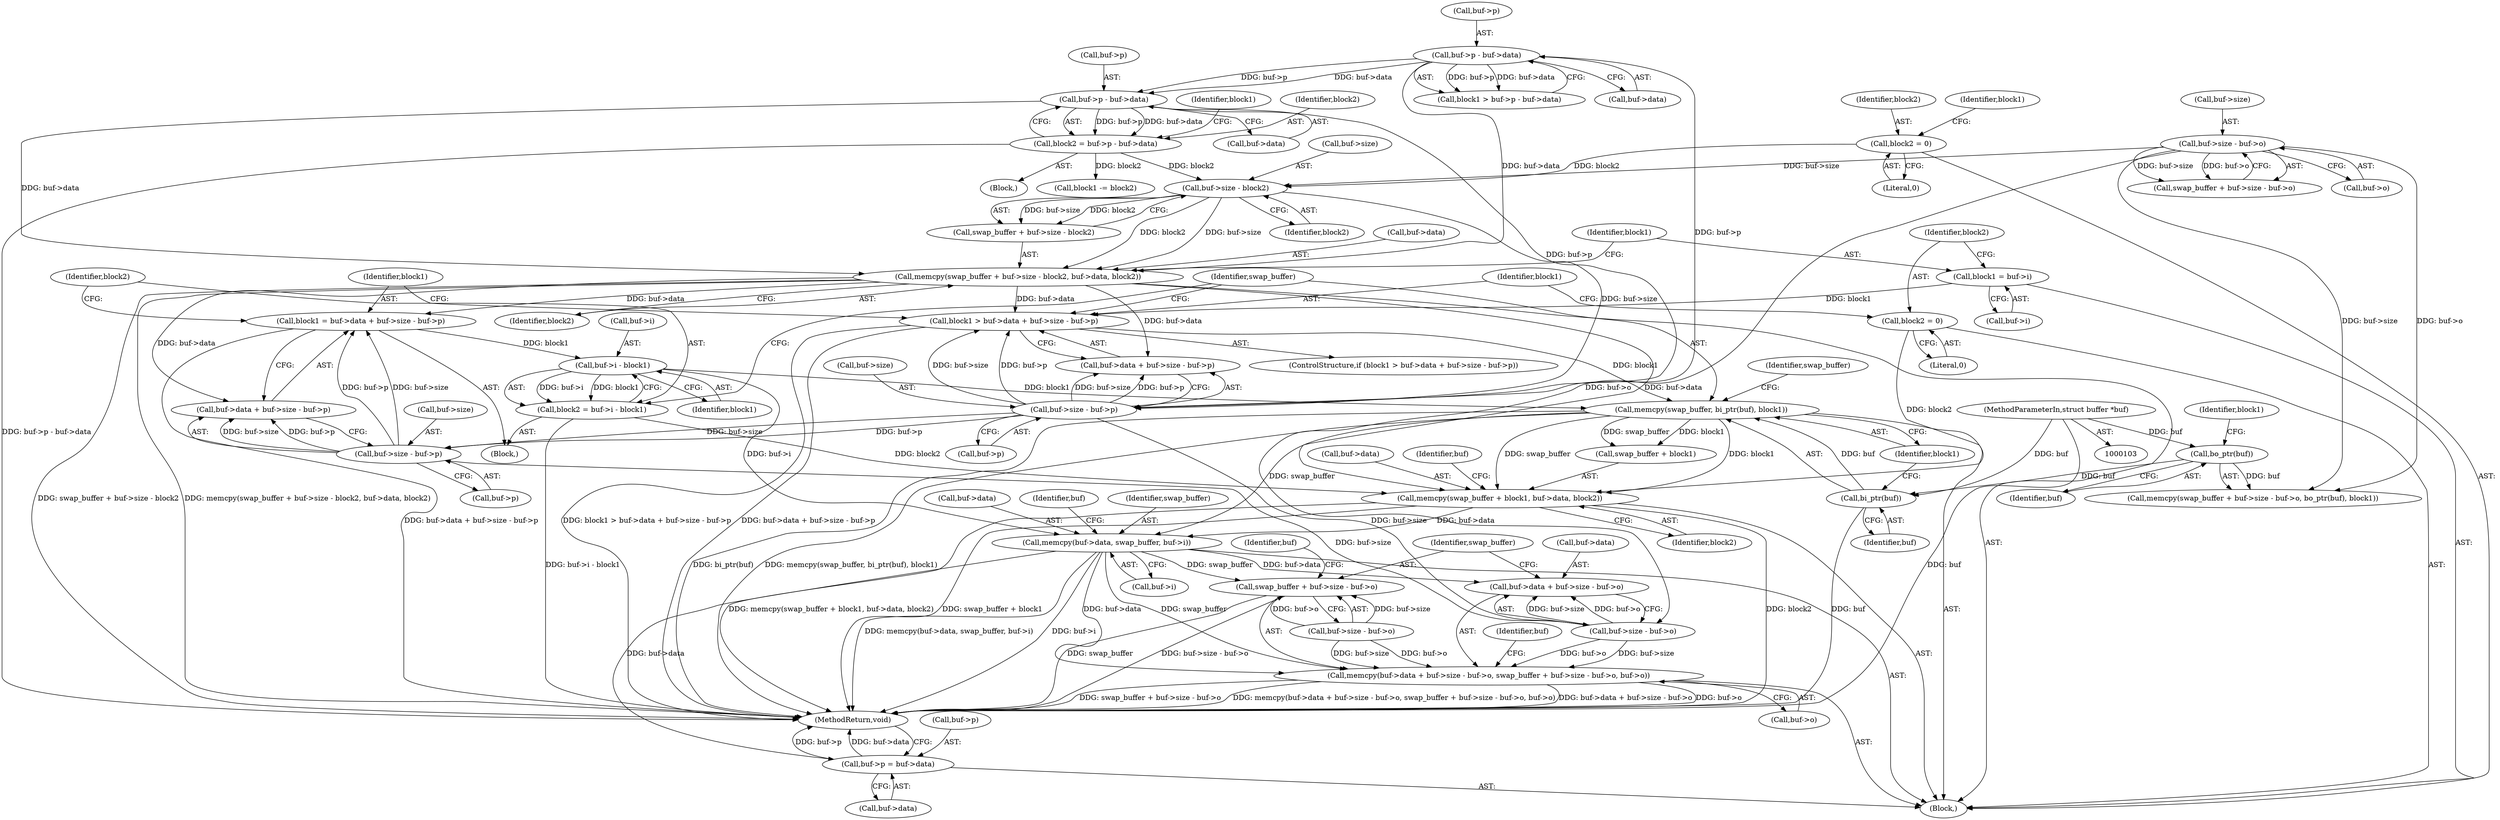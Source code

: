 digraph "0_haproxy_7ec765568883b2d4e5a2796adbeb492a22ec9bd4@API" {
"1000212" [label="(Call,memcpy(swap_buffer + block1, buf->data, block2))"];
"1000207" [label="(Call,memcpy(swap_buffer, bi_ptr(buf), block1))"];
"1000209" [label="(Call,bi_ptr(buf))"];
"1000149" [label="(Call,bo_ptr(buf))"];
"1000104" [label="(MethodParameterIn,struct buffer *buf)"];
"1000202" [label="(Call,buf->i - block1)"];
"1000187" [label="(Call,block1 = buf->data + buf->size - buf->p)"];
"1000152" [label="(Call,memcpy(swap_buffer + buf->size - block2, buf->data, block2))"];
"1000155" [label="(Call,buf->size - block2)"];
"1000142" [label="(Call,buf->size - buf->o)"];
"1000113" [label="(Call,block2 = 0)"];
"1000127" [label="(Call,block2 = buf->p - buf->data)"];
"1000129" [label="(Call,buf->p - buf->data)"];
"1000119" [label="(Call,buf->p - buf->data)"];
"1000193" [label="(Call,buf->size - buf->p)"];
"1000179" [label="(Call,buf->size - buf->p)"];
"1000173" [label="(Call,block1 > buf->data + buf->size - buf->p)"];
"1000164" [label="(Call,block1 = buf->i)"];
"1000200" [label="(Call,block2 = buf->i - block1)"];
"1000169" [label="(Call,block2 = 0)"];
"1000220" [label="(Call,memcpy(buf->data, swap_buffer, buf->i))"];
"1000228" [label="(Call,memcpy(buf->data + buf->size - buf->o, swap_buffer + buf->size - buf->o, buf->o))"];
"1000229" [label="(Call,buf->data + buf->size - buf->o)"];
"1000240" [label="(Call,swap_buffer + buf->size - buf->o)"];
"1000252" [label="(Call,buf->p = buf->data)"];
"1000206" [label="(Identifier,block1)"];
"1000117" [label="(Call,block1 > buf->p - buf->data)"];
"1000139" [label="(Call,memcpy(swap_buffer + buf->size - buf->o, bo_ptr(buf), block1))"];
"1000130" [label="(Call,buf->p)"];
"1000173" [label="(Call,block1 > buf->data + buf->size - buf->p)"];
"1000104" [label="(MethodParameterIn,struct buffer *buf)"];
"1000254" [label="(Identifier,buf)"];
"1000149" [label="(Call,bo_ptr(buf))"];
"1000256" [label="(Call,buf->data)"];
"1000230" [label="(Call,buf->data)"];
"1000136" [label="(Call,block1 -= block2)"];
"1000228" [label="(Call,memcpy(buf->data + buf->size - buf->o, swap_buffer + buf->size - buf->o, buf->o))"];
"1000231" [label="(Identifier,buf)"];
"1000127" [label="(Call,block2 = buf->p - buf->data)"];
"1000171" [label="(Literal,0)"];
"1000220" [label="(Call,memcpy(buf->data, swap_buffer, buf->i))"];
"1000175" [label="(Call,buf->data + buf->size - buf->p)"];
"1000213" [label="(Call,swap_buffer + block1)"];
"1000188" [label="(Identifier,block1)"];
"1000174" [label="(Identifier,block1)"];
"1000118" [label="(Identifier,block1)"];
"1000143" [label="(Call,buf->size)"];
"1000129" [label="(Call,buf->p - buf->data)"];
"1000159" [label="(Identifier,block2)"];
"1000194" [label="(Call,buf->size)"];
"1000208" [label="(Identifier,swap_buffer)"];
"1000214" [label="(Identifier,swap_buffer)"];
"1000164" [label="(Call,block1 = buf->i)"];
"1000151" [label="(Identifier,block1)"];
"1000193" [label="(Call,buf->size - buf->p)"];
"1000172" [label="(ControlStructure,if (block1 > buf->data + buf->size - buf->p))"];
"1000156" [label="(Call,buf->size)"];
"1000259" [label="(MethodReturn,void)"];
"1000170" [label="(Identifier,block2)"];
"1000137" [label="(Identifier,block1)"];
"1000155" [label="(Call,buf->size - block2)"];
"1000180" [label="(Call,buf->size)"];
"1000211" [label="(Identifier,block1)"];
"1000202" [label="(Call,buf->i - block1)"];
"1000120" [label="(Call,buf->p)"];
"1000250" [label="(Identifier,buf)"];
"1000133" [label="(Call,buf->data)"];
"1000179" [label="(Call,buf->size - buf->p)"];
"1000207" [label="(Call,memcpy(swap_buffer, bi_ptr(buf), block1))"];
"1000140" [label="(Call,swap_buffer + buf->size - buf->o)"];
"1000114" [label="(Identifier,block2)"];
"1000222" [label="(Identifier,buf)"];
"1000203" [label="(Call,buf->i)"];
"1000225" [label="(Call,buf->i)"];
"1000187" [label="(Call,block1 = buf->data + buf->size - buf->p)"];
"1000123" [label="(Call,buf->data)"];
"1000160" [label="(Call,buf->data)"];
"1000224" [label="(Identifier,swap_buffer)"];
"1000189" [label="(Call,buf->data + buf->size - buf->p)"];
"1000200" [label="(Call,block2 = buf->i - block1)"];
"1000169" [label="(Call,block2 = 0)"];
"1000242" [label="(Call,buf->size - buf->o)"];
"1000166" [label="(Call,buf->i)"];
"1000126" [label="(Block,)"];
"1000252" [label="(Call,buf->p = buf->data)"];
"1000153" [label="(Call,swap_buffer + buf->size - block2)"];
"1000186" [label="(Block,)"];
"1000210" [label="(Identifier,buf)"];
"1000240" [label="(Call,swap_buffer + buf->size - buf->o)"];
"1000146" [label="(Call,buf->o)"];
"1000163" [label="(Identifier,block2)"];
"1000119" [label="(Call,buf->p - buf->data)"];
"1000233" [label="(Call,buf->size - buf->o)"];
"1000152" [label="(Call,memcpy(swap_buffer + buf->size - block2, buf->data, block2))"];
"1000216" [label="(Call,buf->data)"];
"1000209" [label="(Call,bi_ptr(buf))"];
"1000212" [label="(Call,memcpy(swap_buffer + block1, buf->data, block2))"];
"1000197" [label="(Call,buf->p)"];
"1000128" [label="(Identifier,block2)"];
"1000142" [label="(Call,buf->size - buf->o)"];
"1000241" [label="(Identifier,swap_buffer)"];
"1000150" [label="(Identifier,buf)"];
"1000105" [label="(Block,)"];
"1000219" [label="(Identifier,block2)"];
"1000183" [label="(Call,buf->p)"];
"1000221" [label="(Call,buf->data)"];
"1000201" [label="(Identifier,block2)"];
"1000229" [label="(Call,buf->data + buf->size - buf->o)"];
"1000253" [label="(Call,buf->p)"];
"1000165" [label="(Identifier,block1)"];
"1000115" [label="(Literal,0)"];
"1000113" [label="(Call,block2 = 0)"];
"1000249" [label="(Call,buf->o)"];
"1000212" -> "1000105"  [label="AST: "];
"1000212" -> "1000219"  [label="CFG: "];
"1000213" -> "1000212"  [label="AST: "];
"1000216" -> "1000212"  [label="AST: "];
"1000219" -> "1000212"  [label="AST: "];
"1000222" -> "1000212"  [label="CFG: "];
"1000212" -> "1000259"  [label="DDG: block2"];
"1000212" -> "1000259"  [label="DDG: memcpy(swap_buffer + block1, buf->data, block2)"];
"1000212" -> "1000259"  [label="DDG: swap_buffer + block1"];
"1000207" -> "1000212"  [label="DDG: swap_buffer"];
"1000207" -> "1000212"  [label="DDG: block1"];
"1000152" -> "1000212"  [label="DDG: buf->data"];
"1000200" -> "1000212"  [label="DDG: block2"];
"1000169" -> "1000212"  [label="DDG: block2"];
"1000212" -> "1000220"  [label="DDG: buf->data"];
"1000207" -> "1000105"  [label="AST: "];
"1000207" -> "1000211"  [label="CFG: "];
"1000208" -> "1000207"  [label="AST: "];
"1000209" -> "1000207"  [label="AST: "];
"1000211" -> "1000207"  [label="AST: "];
"1000214" -> "1000207"  [label="CFG: "];
"1000207" -> "1000259"  [label="DDG: bi_ptr(buf)"];
"1000207" -> "1000259"  [label="DDG: memcpy(swap_buffer, bi_ptr(buf), block1)"];
"1000209" -> "1000207"  [label="DDG: buf"];
"1000202" -> "1000207"  [label="DDG: block1"];
"1000173" -> "1000207"  [label="DDG: block1"];
"1000207" -> "1000213"  [label="DDG: swap_buffer"];
"1000207" -> "1000213"  [label="DDG: block1"];
"1000207" -> "1000220"  [label="DDG: swap_buffer"];
"1000209" -> "1000210"  [label="CFG: "];
"1000210" -> "1000209"  [label="AST: "];
"1000211" -> "1000209"  [label="CFG: "];
"1000209" -> "1000259"  [label="DDG: buf"];
"1000149" -> "1000209"  [label="DDG: buf"];
"1000104" -> "1000209"  [label="DDG: buf"];
"1000149" -> "1000139"  [label="AST: "];
"1000149" -> "1000150"  [label="CFG: "];
"1000150" -> "1000149"  [label="AST: "];
"1000151" -> "1000149"  [label="CFG: "];
"1000149" -> "1000139"  [label="DDG: buf"];
"1000104" -> "1000149"  [label="DDG: buf"];
"1000104" -> "1000103"  [label="AST: "];
"1000104" -> "1000259"  [label="DDG: buf"];
"1000202" -> "1000200"  [label="AST: "];
"1000202" -> "1000206"  [label="CFG: "];
"1000203" -> "1000202"  [label="AST: "];
"1000206" -> "1000202"  [label="AST: "];
"1000200" -> "1000202"  [label="CFG: "];
"1000202" -> "1000200"  [label="DDG: buf->i"];
"1000202" -> "1000200"  [label="DDG: block1"];
"1000187" -> "1000202"  [label="DDG: block1"];
"1000202" -> "1000220"  [label="DDG: buf->i"];
"1000187" -> "1000186"  [label="AST: "];
"1000187" -> "1000189"  [label="CFG: "];
"1000188" -> "1000187"  [label="AST: "];
"1000189" -> "1000187"  [label="AST: "];
"1000201" -> "1000187"  [label="CFG: "];
"1000187" -> "1000259"  [label="DDG: buf->data + buf->size - buf->p"];
"1000152" -> "1000187"  [label="DDG: buf->data"];
"1000193" -> "1000187"  [label="DDG: buf->size"];
"1000193" -> "1000187"  [label="DDG: buf->p"];
"1000152" -> "1000105"  [label="AST: "];
"1000152" -> "1000163"  [label="CFG: "];
"1000153" -> "1000152"  [label="AST: "];
"1000160" -> "1000152"  [label="AST: "];
"1000163" -> "1000152"  [label="AST: "];
"1000165" -> "1000152"  [label="CFG: "];
"1000152" -> "1000259"  [label="DDG: memcpy(swap_buffer + buf->size - block2, buf->data, block2)"];
"1000152" -> "1000259"  [label="DDG: swap_buffer + buf->size - block2"];
"1000155" -> "1000152"  [label="DDG: buf->size"];
"1000155" -> "1000152"  [label="DDG: block2"];
"1000119" -> "1000152"  [label="DDG: buf->data"];
"1000129" -> "1000152"  [label="DDG: buf->data"];
"1000152" -> "1000173"  [label="DDG: buf->data"];
"1000152" -> "1000175"  [label="DDG: buf->data"];
"1000152" -> "1000189"  [label="DDG: buf->data"];
"1000155" -> "1000153"  [label="AST: "];
"1000155" -> "1000159"  [label="CFG: "];
"1000156" -> "1000155"  [label="AST: "];
"1000159" -> "1000155"  [label="AST: "];
"1000153" -> "1000155"  [label="CFG: "];
"1000155" -> "1000153"  [label="DDG: buf->size"];
"1000155" -> "1000153"  [label="DDG: block2"];
"1000142" -> "1000155"  [label="DDG: buf->size"];
"1000113" -> "1000155"  [label="DDG: block2"];
"1000127" -> "1000155"  [label="DDG: block2"];
"1000155" -> "1000179"  [label="DDG: buf->size"];
"1000142" -> "1000140"  [label="AST: "];
"1000142" -> "1000146"  [label="CFG: "];
"1000143" -> "1000142"  [label="AST: "];
"1000146" -> "1000142"  [label="AST: "];
"1000140" -> "1000142"  [label="CFG: "];
"1000142" -> "1000139"  [label="DDG: buf->size"];
"1000142" -> "1000139"  [label="DDG: buf->o"];
"1000142" -> "1000140"  [label="DDG: buf->size"];
"1000142" -> "1000140"  [label="DDG: buf->o"];
"1000142" -> "1000233"  [label="DDG: buf->o"];
"1000113" -> "1000105"  [label="AST: "];
"1000113" -> "1000115"  [label="CFG: "];
"1000114" -> "1000113"  [label="AST: "];
"1000115" -> "1000113"  [label="AST: "];
"1000118" -> "1000113"  [label="CFG: "];
"1000127" -> "1000126"  [label="AST: "];
"1000127" -> "1000129"  [label="CFG: "];
"1000128" -> "1000127"  [label="AST: "];
"1000129" -> "1000127"  [label="AST: "];
"1000137" -> "1000127"  [label="CFG: "];
"1000127" -> "1000259"  [label="DDG: buf->p - buf->data"];
"1000129" -> "1000127"  [label="DDG: buf->p"];
"1000129" -> "1000127"  [label="DDG: buf->data"];
"1000127" -> "1000136"  [label="DDG: block2"];
"1000129" -> "1000133"  [label="CFG: "];
"1000130" -> "1000129"  [label="AST: "];
"1000133" -> "1000129"  [label="AST: "];
"1000119" -> "1000129"  [label="DDG: buf->p"];
"1000119" -> "1000129"  [label="DDG: buf->data"];
"1000129" -> "1000179"  [label="DDG: buf->p"];
"1000119" -> "1000117"  [label="AST: "];
"1000119" -> "1000123"  [label="CFG: "];
"1000120" -> "1000119"  [label="AST: "];
"1000123" -> "1000119"  [label="AST: "];
"1000117" -> "1000119"  [label="CFG: "];
"1000119" -> "1000117"  [label="DDG: buf->p"];
"1000119" -> "1000117"  [label="DDG: buf->data"];
"1000119" -> "1000179"  [label="DDG: buf->p"];
"1000193" -> "1000189"  [label="AST: "];
"1000193" -> "1000197"  [label="CFG: "];
"1000194" -> "1000193"  [label="AST: "];
"1000197" -> "1000193"  [label="AST: "];
"1000189" -> "1000193"  [label="CFG: "];
"1000193" -> "1000189"  [label="DDG: buf->size"];
"1000193" -> "1000189"  [label="DDG: buf->p"];
"1000179" -> "1000193"  [label="DDG: buf->size"];
"1000179" -> "1000193"  [label="DDG: buf->p"];
"1000193" -> "1000233"  [label="DDG: buf->size"];
"1000179" -> "1000175"  [label="AST: "];
"1000179" -> "1000183"  [label="CFG: "];
"1000180" -> "1000179"  [label="AST: "];
"1000183" -> "1000179"  [label="AST: "];
"1000175" -> "1000179"  [label="CFG: "];
"1000179" -> "1000173"  [label="DDG: buf->size"];
"1000179" -> "1000173"  [label="DDG: buf->p"];
"1000179" -> "1000175"  [label="DDG: buf->size"];
"1000179" -> "1000175"  [label="DDG: buf->p"];
"1000179" -> "1000233"  [label="DDG: buf->size"];
"1000173" -> "1000172"  [label="AST: "];
"1000173" -> "1000175"  [label="CFG: "];
"1000174" -> "1000173"  [label="AST: "];
"1000175" -> "1000173"  [label="AST: "];
"1000188" -> "1000173"  [label="CFG: "];
"1000208" -> "1000173"  [label="CFG: "];
"1000173" -> "1000259"  [label="DDG: block1 > buf->data + buf->size - buf->p"];
"1000173" -> "1000259"  [label="DDG: buf->data + buf->size - buf->p"];
"1000164" -> "1000173"  [label="DDG: block1"];
"1000164" -> "1000105"  [label="AST: "];
"1000164" -> "1000166"  [label="CFG: "];
"1000165" -> "1000164"  [label="AST: "];
"1000166" -> "1000164"  [label="AST: "];
"1000170" -> "1000164"  [label="CFG: "];
"1000200" -> "1000186"  [label="AST: "];
"1000201" -> "1000200"  [label="AST: "];
"1000208" -> "1000200"  [label="CFG: "];
"1000200" -> "1000259"  [label="DDG: buf->i - block1"];
"1000169" -> "1000105"  [label="AST: "];
"1000169" -> "1000171"  [label="CFG: "];
"1000170" -> "1000169"  [label="AST: "];
"1000171" -> "1000169"  [label="AST: "];
"1000174" -> "1000169"  [label="CFG: "];
"1000220" -> "1000105"  [label="AST: "];
"1000220" -> "1000225"  [label="CFG: "];
"1000221" -> "1000220"  [label="AST: "];
"1000224" -> "1000220"  [label="AST: "];
"1000225" -> "1000220"  [label="AST: "];
"1000231" -> "1000220"  [label="CFG: "];
"1000220" -> "1000259"  [label="DDG: buf->i"];
"1000220" -> "1000259"  [label="DDG: memcpy(buf->data, swap_buffer, buf->i)"];
"1000220" -> "1000228"  [label="DDG: buf->data"];
"1000220" -> "1000228"  [label="DDG: swap_buffer"];
"1000220" -> "1000229"  [label="DDG: buf->data"];
"1000220" -> "1000240"  [label="DDG: swap_buffer"];
"1000220" -> "1000252"  [label="DDG: buf->data"];
"1000228" -> "1000105"  [label="AST: "];
"1000228" -> "1000249"  [label="CFG: "];
"1000229" -> "1000228"  [label="AST: "];
"1000240" -> "1000228"  [label="AST: "];
"1000249" -> "1000228"  [label="AST: "];
"1000254" -> "1000228"  [label="CFG: "];
"1000228" -> "1000259"  [label="DDG: swap_buffer + buf->size - buf->o"];
"1000228" -> "1000259"  [label="DDG: memcpy(buf->data + buf->size - buf->o, swap_buffer + buf->size - buf->o, buf->o)"];
"1000228" -> "1000259"  [label="DDG: buf->data + buf->size - buf->o"];
"1000228" -> "1000259"  [label="DDG: buf->o"];
"1000233" -> "1000228"  [label="DDG: buf->size"];
"1000233" -> "1000228"  [label="DDG: buf->o"];
"1000242" -> "1000228"  [label="DDG: buf->size"];
"1000242" -> "1000228"  [label="DDG: buf->o"];
"1000229" -> "1000233"  [label="CFG: "];
"1000230" -> "1000229"  [label="AST: "];
"1000233" -> "1000229"  [label="AST: "];
"1000241" -> "1000229"  [label="CFG: "];
"1000233" -> "1000229"  [label="DDG: buf->size"];
"1000233" -> "1000229"  [label="DDG: buf->o"];
"1000240" -> "1000242"  [label="CFG: "];
"1000241" -> "1000240"  [label="AST: "];
"1000242" -> "1000240"  [label="AST: "];
"1000250" -> "1000240"  [label="CFG: "];
"1000240" -> "1000259"  [label="DDG: swap_buffer"];
"1000240" -> "1000259"  [label="DDG: buf->size - buf->o"];
"1000242" -> "1000240"  [label="DDG: buf->size"];
"1000242" -> "1000240"  [label="DDG: buf->o"];
"1000252" -> "1000105"  [label="AST: "];
"1000252" -> "1000256"  [label="CFG: "];
"1000253" -> "1000252"  [label="AST: "];
"1000256" -> "1000252"  [label="AST: "];
"1000259" -> "1000252"  [label="CFG: "];
"1000252" -> "1000259"  [label="DDG: buf->p"];
"1000252" -> "1000259"  [label="DDG: buf->data"];
}
